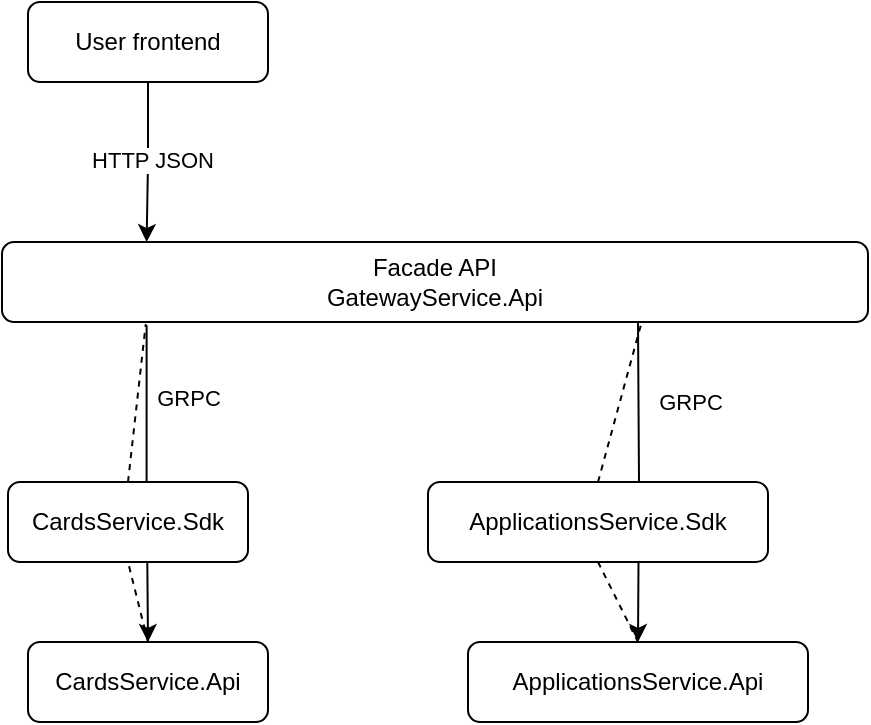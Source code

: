 <mxfile version="24.7.16">
  <diagram name="Page-1" id="59mtT2HjMr9t6-pp3OqZ">
    <mxGraphModel dx="922" dy="625" grid="1" gridSize="10" guides="1" tooltips="1" connect="1" arrows="1" fold="1" page="1" pageScale="1" pageWidth="1169" pageHeight="827" math="0" shadow="0">
      <root>
        <mxCell id="0" />
        <mxCell id="1" parent="0" />
        <mxCell id="vVnm3kk8aZVlc9IMPWBV-7" style="edgeStyle=orthogonalEdgeStyle;rounded=0;orthogonalLoop=1;jettySize=auto;html=1;entryX=0.5;entryY=0;entryDx=0;entryDy=0;exitX=0.167;exitY=1.041;exitDx=0;exitDy=0;exitPerimeter=0;" edge="1" parent="1" source="vVnm3kk8aZVlc9IMPWBV-1" target="vVnm3kk8aZVlc9IMPWBV-2">
          <mxGeometry relative="1" as="geometry" />
        </mxCell>
        <mxCell id="vVnm3kk8aZVlc9IMPWBV-15" value="GRPC" style="edgeLabel;html=1;align=center;verticalAlign=middle;resizable=0;points=[];" vertex="1" connectable="0" parent="vVnm3kk8aZVlc9IMPWBV-7">
          <mxGeometry x="-0.529" relative="1" as="geometry">
            <mxPoint x="20" y="-1" as="offset" />
          </mxGeometry>
        </mxCell>
        <mxCell id="vVnm3kk8aZVlc9IMPWBV-21" style="edgeStyle=orthogonalEdgeStyle;rounded=0;orthogonalLoop=1;jettySize=auto;html=1;entryX=0.5;entryY=0;entryDx=0;entryDy=0;" edge="1" parent="1" target="vVnm3kk8aZVlc9IMPWBV-3">
          <mxGeometry relative="1" as="geometry">
            <mxPoint x="585" y="320" as="sourcePoint" />
          </mxGeometry>
        </mxCell>
        <mxCell id="vVnm3kk8aZVlc9IMPWBV-22" value="GRPC" style="edgeLabel;html=1;align=center;verticalAlign=middle;resizable=0;points=[];" vertex="1" connectable="0" parent="vVnm3kk8aZVlc9IMPWBV-21">
          <mxGeometry x="-0.272" relative="1" as="geometry">
            <mxPoint x="25" y="-19" as="offset" />
          </mxGeometry>
        </mxCell>
        <mxCell id="vVnm3kk8aZVlc9IMPWBV-1" value="Facade API&lt;br&gt;GatewayService.Api" style="rounded=1;whiteSpace=wrap;html=1;" vertex="1" parent="1">
          <mxGeometry x="267" y="280" width="433" height="40" as="geometry" />
        </mxCell>
        <mxCell id="vVnm3kk8aZVlc9IMPWBV-2" value="CardsService.Api" style="rounded=1;whiteSpace=wrap;html=1;" vertex="1" parent="1">
          <mxGeometry x="280" y="480" width="120" height="40" as="geometry" />
        </mxCell>
        <mxCell id="vVnm3kk8aZVlc9IMPWBV-3" value="ApplicationsService.Api" style="rounded=1;whiteSpace=wrap;html=1;" vertex="1" parent="1">
          <mxGeometry x="500" y="480" width="170" height="40" as="geometry" />
        </mxCell>
        <mxCell id="vVnm3kk8aZVlc9IMPWBV-4" value="User frontend" style="rounded=1;whiteSpace=wrap;html=1;" vertex="1" parent="1">
          <mxGeometry x="280" y="160" width="120" height="40" as="geometry" />
        </mxCell>
        <mxCell id="vVnm3kk8aZVlc9IMPWBV-5" style="edgeStyle=orthogonalEdgeStyle;rounded=0;orthogonalLoop=1;jettySize=auto;html=1;entryX=0.167;entryY=0;entryDx=0;entryDy=0;entryPerimeter=0;" edge="1" parent="1" source="vVnm3kk8aZVlc9IMPWBV-4" target="vVnm3kk8aZVlc9IMPWBV-1">
          <mxGeometry relative="1" as="geometry" />
        </mxCell>
        <mxCell id="vVnm3kk8aZVlc9IMPWBV-6" value="HTTP JSON" style="edgeLabel;html=1;align=center;verticalAlign=middle;resizable=0;points=[];" vertex="1" connectable="0" parent="vVnm3kk8aZVlc9IMPWBV-5">
          <mxGeometry x="-0.035" y="2" relative="1" as="geometry">
            <mxPoint as="offset" />
          </mxGeometry>
        </mxCell>
        <mxCell id="vVnm3kk8aZVlc9IMPWBV-10" value="CardsService.Sdk" style="rounded=1;whiteSpace=wrap;html=1;" vertex="1" parent="1">
          <mxGeometry x="270" y="400" width="120" height="40" as="geometry" />
        </mxCell>
        <mxCell id="vVnm3kk8aZVlc9IMPWBV-11" value="" style="endArrow=none;dashed=1;html=1;rounded=0;exitX=0.5;exitY=0;exitDx=0;exitDy=0;entryX=0.166;entryY=1.026;entryDx=0;entryDy=0;entryPerimeter=0;" edge="1" parent="1" source="vVnm3kk8aZVlc9IMPWBV-10" target="vVnm3kk8aZVlc9IMPWBV-1">
          <mxGeometry width="50" height="50" relative="1" as="geometry">
            <mxPoint x="440" y="400" as="sourcePoint" />
            <mxPoint x="490" y="350" as="targetPoint" />
          </mxGeometry>
        </mxCell>
        <mxCell id="vVnm3kk8aZVlc9IMPWBV-13" value="" style="endArrow=none;dashed=1;html=1;rounded=0;entryX=0.5;entryY=1;entryDx=0;entryDy=0;exitX=0.5;exitY=0;exitDx=0;exitDy=0;" edge="1" parent="1" source="vVnm3kk8aZVlc9IMPWBV-2" target="vVnm3kk8aZVlc9IMPWBV-10">
          <mxGeometry width="50" height="50" relative="1" as="geometry">
            <mxPoint x="440" y="400" as="sourcePoint" />
            <mxPoint x="490" y="350" as="targetPoint" />
          </mxGeometry>
        </mxCell>
        <mxCell id="vVnm3kk8aZVlc9IMPWBV-18" value="" style="endArrow=none;dashed=1;html=1;rounded=0;entryX=0.685;entryY=1.023;entryDx=0;entryDy=0;entryPerimeter=0;exitX=0.5;exitY=0;exitDx=0;exitDy=0;" edge="1" parent="1" source="vVnm3kk8aZVlc9IMPWBV-16">
          <mxGeometry width="50" height="50" relative="1" as="geometry">
            <mxPoint x="570" y="400" as="sourcePoint" />
            <mxPoint x="586.6" y="320.92" as="targetPoint" />
          </mxGeometry>
        </mxCell>
        <mxCell id="vVnm3kk8aZVlc9IMPWBV-19" value="" style="endArrow=none;dashed=1;html=1;rounded=0;entryX=0.5;entryY=0;entryDx=0;entryDy=0;exitX=0.5;exitY=1;exitDx=0;exitDy=0;" edge="1" parent="1" source="vVnm3kk8aZVlc9IMPWBV-16" target="vVnm3kk8aZVlc9IMPWBV-3">
          <mxGeometry width="50" height="50" relative="1" as="geometry">
            <mxPoint x="580" y="440" as="sourcePoint" />
            <mxPoint x="620" y="350" as="targetPoint" />
          </mxGeometry>
        </mxCell>
        <mxCell id="vVnm3kk8aZVlc9IMPWBV-16" value="ApplicationsService.Sdk" style="rounded=1;whiteSpace=wrap;html=1;" vertex="1" parent="1">
          <mxGeometry x="480" y="400" width="170" height="40" as="geometry" />
        </mxCell>
      </root>
    </mxGraphModel>
  </diagram>
</mxfile>
